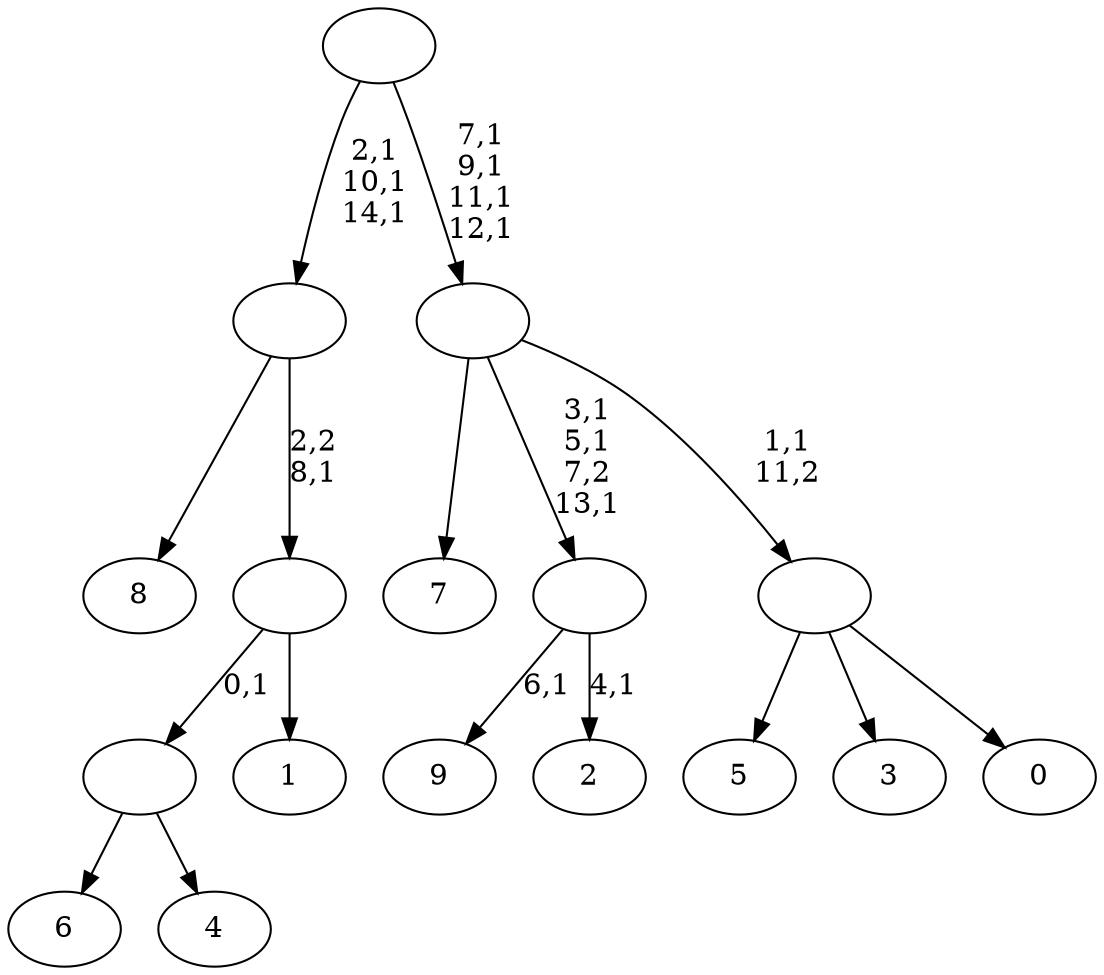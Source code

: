 digraph T {
	25 [label="9"]
	23 [label="8"]
	22 [label="7"]
	21 [label="6"]
	20 [label="5"]
	19 [label="4"]
	18 [label=""]
	17 [label="3"]
	16 [label="2"]
	14 [label=""]
	11 [label="1"]
	10 [label=""]
	9 [label=""]
	6 [label="0"]
	5 [label=""]
	4 [label=""]
	0 [label=""]
	18 -> 21 [label=""]
	18 -> 19 [label=""]
	14 -> 16 [label="4,1"]
	14 -> 25 [label="6,1"]
	10 -> 18 [label="0,1"]
	10 -> 11 [label=""]
	9 -> 23 [label=""]
	9 -> 10 [label="2,2\n8,1"]
	5 -> 20 [label=""]
	5 -> 17 [label=""]
	5 -> 6 [label=""]
	4 -> 14 [label="3,1\n5,1\n7,2\n13,1"]
	4 -> 22 [label=""]
	4 -> 5 [label="1,1\n11,2"]
	0 -> 4 [label="7,1\n9,1\n11,1\n12,1"]
	0 -> 9 [label="2,1\n10,1\n14,1"]
}
